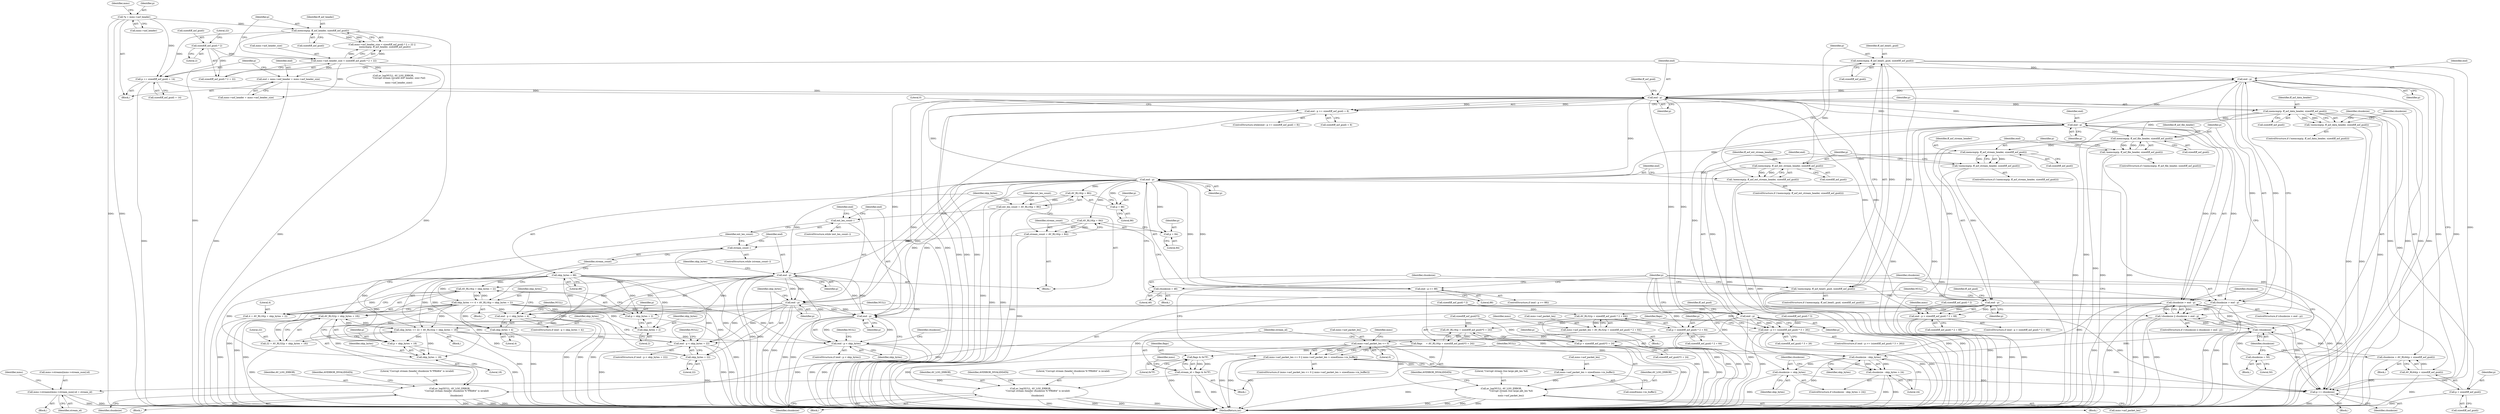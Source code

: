 digraph "0_FFmpeg_cced03dd667a5df6df8fd40d8de0bff477ee02e8@API" {
"1000496" [label="(Call,memcmp(p, ff_asf_head1_guid, sizeof(ff_asf_guid)))"];
"1000382" [label="(Call,memcmp(p, ff_asf_ext_stream_header, sizeof(ff_asf_guid)))"];
"1000274" [label="(Call,memcmp(p, ff_asf_stream_header, sizeof(ff_asf_guid)))"];
"1000215" [label="(Call,memcmp(p, ff_asf_file_header, sizeof(ff_asf_guid)))"];
"1000178" [label="(Call,memcmp(p, ff_asf_data_header, sizeof(ff_asf_guid)))"];
"1000167" [label="(Call,end - p)"];
"1000508" [label="(Call,end - p)"];
"1000202" [label="(Call,end - p)"];
"1000496" [label="(Call,memcmp(p, ff_asf_head1_guid, sizeof(ff_asf_guid)))"];
"1000150" [label="(Call,end = mms->asf_header + mms->asf_header_size)"];
"1000125" [label="(Call,mms->asf_header_size < sizeof(ff_asf_guid) * 2 + 22)"];
"1000130" [label="(Call,sizeof(ff_asf_guid) * 2)"];
"1000473" [label="(Call,end - p)"];
"1000419" [label="(Call,end - p)"];
"1000390" [label="(Call,end - p)"];
"1000448" [label="(Call,end - p)"];
"1000282" [label="(Call,end - p)"];
"1000223" [label="(Call,end - p)"];
"1000519" [label="(Call,p += chunksize)"];
"1000200" [label="(Call,chunksize > end - p)"];
"1000198" [label="(Call,!chunksize)"];
"1000184" [label="(Call,chunksize = 50)"];
"1000189" [label="(Call,chunksize = AV_RL64(p + sizeof(ff_asf_guid)))"];
"1000191" [label="(Call,AV_RL64(p + sizeof(ff_asf_guid)))"];
"1000506" [label="(Call,chunksize > end - p)"];
"1000502" [label="(Call,chunksize = 46)"];
"1000490" [label="(Call,chunksize = skip_bytes)"];
"1000486" [label="(Call,chunksize - skip_bytes)"];
"1000472" [label="(Call,end - p < skip_bytes)"];
"1000410" [label="(Call,skip_bytes = 88)"];
"1000432" [label="(Call,skip_bytes += 4 + AV_RL16(p + skip_bytes + 2))"];
"1000436" [label="(Call,AV_RL16(p + skip_bytes + 2))"];
"1000461" [label="(Call,skip_bytes += 22 + AV_RL32(p + skip_bytes + 18))"];
"1000465" [label="(Call,AV_RL32(p + skip_bytes + 18))"];
"1000159" [label="(Call,p += sizeof(ff_asf_guid) + 14)"];
"1000135" [label="(Call,memcmp(p, ff_asf_header, sizeof(ff_asf_guid)))"];
"1000110" [label="(Call,*p = mms->asf_header)"];
"1000495" [label="(Call,!memcmp(p, ff_asf_head1_guid, sizeof(ff_asf_guid)))"];
"1000166" [label="(Call,end - p >= sizeof(ff_asf_guid) + 8)"];
"1000177" [label="(Call,!memcmp(p, ff_asf_data_header, sizeof(ff_asf_guid)))"];
"1000197" [label="(Call,!chunksize || chunksize > end - p)"];
"1000206" [label="(Call,av_log(NULL, AV_LOG_ERROR,\n                   \"Corrupt stream (header chunksize %\"PRId64\" is invalid)\n\",\n                   chunksize))"];
"1000485" [label="(Call,chunksize - skip_bytes > 24)"];
"1000192" [label="(Call,p + sizeof(ff_asf_guid))"];
"1000214" [label="(Call,!memcmp(p, ff_asf_file_header, sizeof(ff_asf_guid)))"];
"1000222" [label="(Call,end - p > sizeof(ff_asf_guid) * 2 + 68)"];
"1000237" [label="(Call,AV_RL32(p + sizeof(ff_asf_guid) * 2 + 64))"];
"1000233" [label="(Call,mms->asf_packet_len = AV_RL32(p + sizeof(ff_asf_guid) * 2 + 64))"];
"1000248" [label="(Call,mms->asf_packet_len <= 0)"];
"1000247" [label="(Call,mms->asf_packet_len <= 0 || mms->asf_packet_len > sizeof(mms->in_buffer))"];
"1000253" [label="(Call,mms->asf_packet_len > sizeof(mms->in_buffer))"];
"1000262" [label="(Call,av_log(NULL, AV_LOG_ERROR,\n                           \"Corrupt stream (too large pkt_len %d)\n\",\n                           mms->asf_packet_len))"];
"1000238" [label="(Call,p + sizeof(ff_asf_guid) * 2 + 64)"];
"1000273" [label="(Call,!memcmp(p, ff_asf_stream_header, sizeof(ff_asf_guid)))"];
"1000281" [label="(Call,end - p >= (sizeof(ff_asf_guid) * 3 + 26))"];
"1000294" [label="(Call,AV_RL16(p + sizeof(ff_asf_guid)*3 + 24))"];
"1000292" [label="(Call,flags     = AV_RL16(p + sizeof(ff_asf_guid)*3 + 24))"];
"1000305" [label="(Call,flags & 0x7F)"];
"1000303" [label="(Call,stream_id = flags & 0x7F)"];
"1000356" [label="(Call,mms->streams[mms->stream_num].id = stream_id)"];
"1000295" [label="(Call,p + sizeof(ff_asf_guid)*3 + 24)"];
"1000381" [label="(Call,!memcmp(p, ff_asf_ext_stream_header, sizeof(ff_asf_guid)))"];
"1000389" [label="(Call,end - p >= 88)"];
"1000398" [label="(Call,AV_RL16(p + 84))"];
"1000396" [label="(Call,stream_count = AV_RL16(p + 84))"];
"1000414" [label="(Call,stream_count--)"];
"1000399" [label="(Call,p + 84)"];
"1000405" [label="(Call,AV_RL16(p + 86))"];
"1000403" [label="(Call,ext_len_count = AV_RL16(p + 86))"];
"1000443" [label="(Call,ext_len_count--)"];
"1000406" [label="(Call,p + 86)"];
"1000418" [label="(Call,end - p < skip_bytes + 4)"];
"1000422" [label="(Call,skip_bytes + 4)"];
"1000437" [label="(Call,p + skip_bytes + 2)"];
"1000439" [label="(Call,skip_bytes + 2)"];
"1000447" [label="(Call,end - p < skip_bytes + 22)"];
"1000451" [label="(Call,skip_bytes + 22)"];
"1000463" [label="(Call,22 + AV_RL32(p + skip_bytes + 18))"];
"1000466" [label="(Call,p + skip_bytes + 18)"];
"1000468" [label="(Call,skip_bytes + 18)"];
"1000434" [label="(Call,4 + AV_RL16(p + skip_bytes + 2))"];
"1000512" [label="(Call,av_log(NULL, AV_LOG_ERROR,\n                    \"Corrupt stream (header chunksize %\"PRId64\" is invalid)\n\",\n                    chunksize))"];
"1000108" [label="(Block,)"];
"1000249" [label="(Call,mms->asf_packet_len)"];
"1000189" [label="(Call,chunksize = AV_RL64(p + sizeof(ff_asf_guid)))"];
"1000494" [label="(ControlStructure,if (!memcmp(p, ff_asf_head1_guid, sizeof(ff_asf_guid))))"];
"1000519" [label="(Call,p += chunksize)"];
"1000265" [label="(Literal,\"Corrupt stream (too large pkt_len %d)\n\")"];
"1000382" [label="(Call,memcmp(p, ff_asf_ext_stream_header, sizeof(ff_asf_guid)))"];
"1000274" [label="(Call,memcmp(p, ff_asf_stream_header, sizeof(ff_asf_guid)))"];
"1000453" [label="(Literal,22)"];
"1000391" [label="(Identifier,end)"];
"1000401" [label="(Literal,84)"];
"1000515" [label="(Literal,\"Corrupt stream (header chunksize %\"PRId64\" is invalid)\n\")"];
"1000199" [label="(Identifier,chunksize)"];
"1000509" [label="(Identifier,end)"];
"1000235" [label="(Identifier,mms)"];
"1000464" [label="(Literal,22)"];
"1000469" [label="(Identifier,skip_bytes)"];
"1000197" [label="(Call,!chunksize || chunksize > end - p)"];
"1000288" [label="(Identifier,ff_asf_guid)"];
"1000298" [label="(Call,sizeof(ff_asf_guid)*3)"];
"1000120" [label="(Identifier,mms)"];
"1000295" [label="(Call,p + sizeof(ff_asf_guid)*3 + 24)"];
"1000286" [label="(Call,sizeof(ff_asf_guid) * 3)"];
"1000180" [label="(Identifier,ff_asf_data_header)"];
"1000449" [label="(Identifier,end)"];
"1000475" [label="(Identifier,p)"];
"1000451" [label="(Call,skip_bytes + 22)"];
"1000506" [label="(Call,chunksize > end - p)"];
"1000293" [label="(Identifier,flags)"];
"1000207" [label="(Identifier,NULL)"];
"1000514" [label="(Identifier,AV_LOG_ERROR)"];
"1000191" [label="(Call,AV_RL64(p + sizeof(ff_asf_guid)))"];
"1000304" [label="(Identifier,stream_id)"];
"1000487" [label="(Identifier,chunksize)"];
"1000254" [label="(Call,mms->asf_packet_len)"];
"1000495" [label="(Call,!memcmp(p, ff_asf_head1_guid, sizeof(ff_asf_guid)))"];
"1000137" [label="(Identifier,ff_asf_header)"];
"1000176" [label="(ControlStructure,if (!memcmp(p, ff_asf_data_header, sizeof(ff_asf_guid))))"];
"1000131" [label="(Call,sizeof(ff_asf_guid))"];
"1000383" [label="(Identifier,p)"];
"1000485" [label="(Call,chunksize - skip_bytes > 24)"];
"1000492" [label="(Identifier,skip_bytes)"];
"1000505" [label="(ControlStructure,if (chunksize > end - p))"];
"1000470" [label="(Literal,18)"];
"1000161" [label="(Call,sizeof(ff_asf_guid) + 14)"];
"1000415" [label="(Identifier,stream_count)"];
"1000218" [label="(Call,sizeof(ff_asf_guid))"];
"1000403" [label="(Call,ext_len_count = AV_RL16(p + 86))"];
"1000134" [label="(Literal,22)"];
"1000444" [label="(Identifier,ext_len_count)"];
"1000491" [label="(Identifier,chunksize)"];
"1000436" [label="(Call,AV_RL16(p + skip_bytes + 2))"];
"1000188" [label="(Block,)"];
"1000433" [label="(Identifier,skip_bytes)"];
"1000285" [label="(Call,sizeof(ff_asf_guid) * 3 + 26)"];
"1000226" [label="(Call,sizeof(ff_asf_guid) * 2 + 68)"];
"1000307" [label="(Literal,0x7F)"];
"1000206" [label="(Call,av_log(NULL, AV_LOG_ERROR,\n                   \"Corrupt stream (header chunksize %\"PRId64\" is invalid)\n\",\n                   chunksize))"];
"1000418" [label="(Call,end - p < skip_bytes + 4)"];
"1000466" [label="(Call,p + skip_bytes + 18)"];
"1000479" [label="(Identifier,NULL)"];
"1000437" [label="(Call,p + skip_bytes + 2)"];
"1000277" [label="(Call,sizeof(ff_asf_guid))"];
"1000502" [label="(Call,chunksize = 46)"];
"1000504" [label="(Literal,46)"];
"1000125" [label="(Call,mms->asf_header_size < sizeof(ff_asf_guid) * 2 + 22)"];
"1000513" [label="(Identifier,NULL)"];
"1000204" [label="(Identifier,p)"];
"1000405" [label="(Call,AV_RL16(p + 86))"];
"1000179" [label="(Identifier,p)"];
"1000461" [label="(Call,skip_bytes += 22 + AV_RL32(p + skip_bytes + 18))"];
"1000421" [label="(Identifier,p)"];
"1000232" [label="(Block,)"];
"1000435" [label="(Literal,4)"];
"1000136" [label="(Identifier,p)"];
"1000498" [label="(Identifier,ff_asf_head1_guid)"];
"1000356" [label="(Call,mms->streams[mms->stream_num].id = stream_id)"];
"1000297" [label="(Call,sizeof(ff_asf_guid)*3 + 24)"];
"1000266" [label="(Call,mms->asf_packet_len)"];
"1000275" [label="(Identifier,p)"];
"1000212" [label="(Identifier,AVERROR_INVALIDDATA)"];
"1000205" [label="(Block,)"];
"1000174" [label="(Block,)"];
"1000253" [label="(Call,mms->asf_packet_len > sizeof(mms->in_buffer))"];
"1000413" [label="(ControlStructure,while (stream_count--))"];
"1000178" [label="(Call,memcmp(p, ff_asf_data_header, sizeof(ff_asf_guid)))"];
"1000255" [label="(Identifier,mms)"];
"1000422" [label="(Call,skip_bytes + 4)"];
"1000432" [label="(Call,skip_bytes += 4 + AV_RL16(p + skip_bytes + 2))"];
"1000150" [label="(Call,end = mms->asf_header + mms->asf_header_size)"];
"1000434" [label="(Call,4 + AV_RL16(p + skip_bytes + 2))"];
"1000389" [label="(Call,end - p >= 88)"];
"1000112" [label="(Call,mms->asf_header)"];
"1000227" [label="(Call,sizeof(ff_asf_guid) * 2)"];
"1000216" [label="(Identifier,p)"];
"1000159" [label="(Call,p += sizeof(ff_asf_guid) + 14)"];
"1000200" [label="(Call,chunksize > end - p)"];
"1000450" [label="(Identifier,p)"];
"1000366" [label="(Identifier,stream_id)"];
"1000165" [label="(ControlStructure,while(end - p >= sizeof(ff_asf_guid) + 8))"];
"1000246" [label="(ControlStructure,if (mms->asf_packet_len <= 0 || mms->asf_packet_len > sizeof(mms->in_buffer)))"];
"1000238" [label="(Call,p + sizeof(ff_asf_guid) * 2 + 64)"];
"1000224" [label="(Identifier,end)"];
"1000172" [label="(Identifier,ff_asf_guid)"];
"1000222" [label="(Call,end - p > sizeof(ff_asf_guid) * 2 + 68)"];
"1000217" [label="(Identifier,ff_asf_file_header)"];
"1000499" [label="(Call,sizeof(ff_asf_guid))"];
"1000280" [label="(ControlStructure,if (end - p >= (sizeof(ff_asf_guid) * 3 + 26)))"];
"1000201" [label="(Identifier,chunksize)"];
"1000234" [label="(Call,mms->asf_packet_len)"];
"1000209" [label="(Literal,\"Corrupt stream (header chunksize %\"PRId64\" is invalid)\n\")"];
"1000357" [label="(Call,mms->streams[mms->stream_num].id)"];
"1000393" [label="(Literal,88)"];
"1000169" [label="(Identifier,p)"];
"1000160" [label="(Identifier,p)"];
"1000521" [label="(Identifier,chunksize)"];
"1000126" [label="(Call,mms->asf_header_size)"];
"1000474" [label="(Identifier,end)"];
"1000448" [label="(Call,end - p)"];
"1000438" [label="(Identifier,p)"];
"1000446" [label="(ControlStructure,if (end - p < skip_bytes + 22))"];
"1000292" [label="(Call,flags     = AV_RL16(p + sizeof(ff_asf_guid)*3 + 24))"];
"1000488" [label="(Identifier,skip_bytes)"];
"1000417" [label="(ControlStructure,if (end - p < skip_bytes + 4))"];
"1000497" [label="(Identifier,p)"];
"1000130" [label="(Call,sizeof(ff_asf_guid) * 2)"];
"1000385" [label="(Call,sizeof(ff_asf_guid))"];
"1000184" [label="(Call,chunksize = 50)"];
"1000312" [label="(Identifier,mms)"];
"1000463" [label="(Call,22 + AV_RL32(p + skip_bytes + 18))"];
"1000439" [label="(Call,skip_bytes + 2)"];
"1000507" [label="(Identifier,chunksize)"];
"1000443" [label="(Call,ext_len_count--)"];
"1000486" [label="(Call,chunksize - skip_bytes)"];
"1000392" [label="(Identifier,p)"];
"1000151" [label="(Identifier,end)"];
"1000221" [label="(ControlStructure,if (end - p > sizeof(ff_asf_guid) * 2 + 68))"];
"1000237" [label="(Call,AV_RL32(p + sizeof(ff_asf_guid) * 2 + 64))"];
"1000264" [label="(Identifier,AV_LOG_ERROR)"];
"1000110" [label="(Call,*p = mms->asf_header)"];
"1000166" [label="(Call,end - p >= sizeof(ff_asf_guid) + 8)"];
"1000270" [label="(Identifier,AVERROR_INVALIDDATA)"];
"1000380" [label="(ControlStructure,if (!memcmp(p, ff_asf_ext_stream_header, sizeof(ff_asf_guid))))"];
"1000240" [label="(Call,sizeof(ff_asf_guid) * 2 + 64)"];
"1000133" [label="(Literal,2)"];
"1000141" [label="(Call,av_log(NULL, AV_LOG_ERROR,\n               \"Corrupt stream (invalid ASF header, size=%d)\n\",\n               mms->asf_header_size))"];
"1000396" [label="(Call,stream_count = AV_RL16(p + 84))"];
"1000193" [label="(Identifier,p)"];
"1000276" [label="(Identifier,ff_asf_stream_header)"];
"1000520" [label="(Identifier,p)"];
"1000407" [label="(Identifier,p)"];
"1000511" [label="(Block,)"];
"1000129" [label="(Call,sizeof(ff_asf_guid) * 2 + 22)"];
"1000190" [label="(Identifier,chunksize)"];
"1000411" [label="(Identifier,skip_bytes)"];
"1000516" [label="(Identifier,chunksize)"];
"1000186" [label="(Literal,50)"];
"1000208" [label="(Identifier,AV_LOG_ERROR)"];
"1000408" [label="(Literal,86)"];
"1000419" [label="(Call,end - p)"];
"1000257" [label="(Call,sizeof(mms->in_buffer))"];
"1000406" [label="(Call,p + 86)"];
"1000263" [label="(Identifier,NULL)"];
"1000510" [label="(Identifier,p)"];
"1000241" [label="(Call,sizeof(ff_asf_guid) * 2)"];
"1000489" [label="(Literal,24)"];
"1000272" [label="(ControlStructure,if (!memcmp(p, ff_asf_stream_header, sizeof(ff_asf_guid))))"];
"1000294" [label="(Call,AV_RL16(p + sizeof(ff_asf_guid)*3 + 24))"];
"1000400" [label="(Identifier,p)"];
"1000198" [label="(Call,!chunksize)"];
"1000239" [label="(Identifier,p)"];
"1000192" [label="(Call,p + sizeof(ff_asf_guid))"];
"1000183" [label="(Block,)"];
"1000210" [label="(Identifier,chunksize)"];
"1000442" [label="(ControlStructure,while (ext_len_count--))"];
"1000214" [label="(Call,!memcmp(p, ff_asf_file_header, sizeof(ff_asf_guid)))"];
"1000185" [label="(Identifier,chunksize)"];
"1000501" [label="(Block,)"];
"1000203" [label="(Identifier,end)"];
"1000177" [label="(Call,!memcmp(p, ff_asf_data_header, sizeof(ff_asf_guid)))"];
"1000233" [label="(Call,mms->asf_packet_len = AV_RL32(p + sizeof(ff_asf_guid) * 2 + 64))"];
"1000252" [label="(Literal,0)"];
"1000423" [label="(Identifier,skip_bytes)"];
"1000462" [label="(Identifier,skip_bytes)"];
"1000296" [label="(Identifier,p)"];
"1000202" [label="(Call,end - p)"];
"1000397" [label="(Identifier,stream_count)"];
"1000248" [label="(Call,mms->asf_packet_len <= 0)"];
"1000468" [label="(Call,skip_bytes + 18)"];
"1000399" [label="(Call,p + 84)"];
"1000420" [label="(Identifier,end)"];
"1000452" [label="(Identifier,skip_bytes)"];
"1000503" [label="(Identifier,chunksize)"];
"1000305" [label="(Call,flags & 0x7F)"];
"1000327" [label="(Block,)"];
"1000496" [label="(Call,memcmp(p, ff_asf_head1_guid, sizeof(ff_asf_guid)))"];
"1000456" [label="(Identifier,NULL)"];
"1000471" [label="(ControlStructure,if (end - p < skip_bytes))"];
"1000111" [label="(Identifier,p)"];
"1000283" [label="(Identifier,end)"];
"1000247" [label="(Call,mms->asf_packet_len <= 0 || mms->asf_packet_len > sizeof(mms->in_buffer))"];
"1000476" [label="(Identifier,skip_bytes)"];
"1000394" [label="(Block,)"];
"1000138" [label="(Call,sizeof(ff_asf_guid))"];
"1000410" [label="(Call,skip_bytes = 88)"];
"1000170" [label="(Call,sizeof(ff_asf_guid) + 8)"];
"1000291" [label="(Block,)"];
"1000465" [label="(Call,AV_RL32(p + skip_bytes + 18))"];
"1000223" [label="(Call,end - p)"];
"1000303" [label="(Call,stream_id = flags & 0x7F)"];
"1000167" [label="(Call,end - p)"];
"1000447" [label="(Call,end - p < skip_bytes + 22)"];
"1000194" [label="(Call,sizeof(ff_asf_guid))"];
"1000196" [label="(ControlStructure,if (!chunksize || chunksize > end - p))"];
"1000225" [label="(Identifier,p)"];
"1000369" [label="(Identifier,mms)"];
"1000124" [label="(Call,mms->asf_header_size < sizeof(ff_asf_guid) * 2 + 22 ||\n        memcmp(p, ff_asf_header, sizeof(ff_asf_guid)))"];
"1000284" [label="(Identifier,p)"];
"1000512" [label="(Call,av_log(NULL, AV_LOG_ERROR,\n                    \"Corrupt stream (header chunksize %\"PRId64\" is invalid)\n\",\n                    chunksize))"];
"1000213" [label="(ControlStructure,if (!memcmp(p, ff_asf_file_header, sizeof(ff_asf_guid))))"];
"1000440" [label="(Identifier,skip_bytes)"];
"1000135" [label="(Call,memcmp(p, ff_asf_header, sizeof(ff_asf_guid)))"];
"1000424" [label="(Literal,4)"];
"1000427" [label="(Identifier,NULL)"];
"1000168" [label="(Identifier,end)"];
"1000398" [label="(Call,AV_RL16(p + 84))"];
"1000152" [label="(Call,mms->asf_header + mms->asf_header_size)"];
"1000262" [label="(Call,av_log(NULL, AV_LOG_ERROR,\n                           \"Corrupt stream (too large pkt_len %d)\n\",\n                           mms->asf_packet_len))"];
"1000281" [label="(Call,end - p >= (sizeof(ff_asf_guid) * 3 + 26))"];
"1000390" [label="(Call,end - p)"];
"1000388" [label="(ControlStructure,if (end - p >= 88))"];
"1000306" [label="(Identifier,flags)"];
"1000441" [label="(Literal,2)"];
"1000282" [label="(Call,end - p)"];
"1000524" [label="(MethodReturn,int)"];
"1000467" [label="(Identifier,p)"];
"1000273" [label="(Call,!memcmp(p, ff_asf_stream_header, sizeof(ff_asf_guid)))"];
"1000472" [label="(Call,end - p < skip_bytes)"];
"1000445" [label="(Block,)"];
"1000414" [label="(Call,stream_count--)"];
"1000181" [label="(Call,sizeof(ff_asf_guid))"];
"1000381" [label="(Call,!memcmp(p, ff_asf_ext_stream_header, sizeof(ff_asf_guid)))"];
"1000261" [label="(Block,)"];
"1000404" [label="(Identifier,ext_len_count)"];
"1000384" [label="(Identifier,ff_asf_ext_stream_header)"];
"1000518" [label="(Identifier,AVERROR_INVALIDDATA)"];
"1000508" [label="(Call,end - p)"];
"1000523" [label="(Literal,0)"];
"1000250" [label="(Identifier,mms)"];
"1000484" [label="(ControlStructure,if (chunksize - skip_bytes > 24))"];
"1000473" [label="(Call,end - p)"];
"1000412" [label="(Literal,88)"];
"1000416" [label="(Block,)"];
"1000215" [label="(Call,memcmp(p, ff_asf_file_header, sizeof(ff_asf_guid)))"];
"1000229" [label="(Identifier,ff_asf_guid)"];
"1000490" [label="(Call,chunksize = skip_bytes)"];
"1000496" -> "1000495"  [label="AST: "];
"1000496" -> "1000499"  [label="CFG: "];
"1000497" -> "1000496"  [label="AST: "];
"1000498" -> "1000496"  [label="AST: "];
"1000499" -> "1000496"  [label="AST: "];
"1000495" -> "1000496"  [label="CFG: "];
"1000496" -> "1000524"  [label="DDG: "];
"1000496" -> "1000495"  [label="DDG: "];
"1000496" -> "1000495"  [label="DDG: "];
"1000382" -> "1000496"  [label="DDG: "];
"1000496" -> "1000508"  [label="DDG: "];
"1000496" -> "1000519"  [label="DDG: "];
"1000382" -> "1000381"  [label="AST: "];
"1000382" -> "1000385"  [label="CFG: "];
"1000383" -> "1000382"  [label="AST: "];
"1000384" -> "1000382"  [label="AST: "];
"1000385" -> "1000382"  [label="AST: "];
"1000381" -> "1000382"  [label="CFG: "];
"1000382" -> "1000524"  [label="DDG: "];
"1000382" -> "1000381"  [label="DDG: "];
"1000382" -> "1000381"  [label="DDG: "];
"1000274" -> "1000382"  [label="DDG: "];
"1000382" -> "1000390"  [label="DDG: "];
"1000274" -> "1000273"  [label="AST: "];
"1000274" -> "1000277"  [label="CFG: "];
"1000275" -> "1000274"  [label="AST: "];
"1000276" -> "1000274"  [label="AST: "];
"1000277" -> "1000274"  [label="AST: "];
"1000273" -> "1000274"  [label="CFG: "];
"1000274" -> "1000524"  [label="DDG: "];
"1000274" -> "1000273"  [label="DDG: "];
"1000274" -> "1000273"  [label="DDG: "];
"1000215" -> "1000274"  [label="DDG: "];
"1000274" -> "1000282"  [label="DDG: "];
"1000215" -> "1000214"  [label="AST: "];
"1000215" -> "1000218"  [label="CFG: "];
"1000216" -> "1000215"  [label="AST: "];
"1000217" -> "1000215"  [label="AST: "];
"1000218" -> "1000215"  [label="AST: "];
"1000214" -> "1000215"  [label="CFG: "];
"1000215" -> "1000524"  [label="DDG: "];
"1000215" -> "1000214"  [label="DDG: "];
"1000215" -> "1000214"  [label="DDG: "];
"1000178" -> "1000215"  [label="DDG: "];
"1000202" -> "1000215"  [label="DDG: "];
"1000215" -> "1000223"  [label="DDG: "];
"1000178" -> "1000177"  [label="AST: "];
"1000178" -> "1000181"  [label="CFG: "];
"1000179" -> "1000178"  [label="AST: "];
"1000180" -> "1000178"  [label="AST: "];
"1000181" -> "1000178"  [label="AST: "];
"1000177" -> "1000178"  [label="CFG: "];
"1000178" -> "1000524"  [label="DDG: "];
"1000178" -> "1000524"  [label="DDG: "];
"1000178" -> "1000177"  [label="DDG: "];
"1000178" -> "1000177"  [label="DDG: "];
"1000167" -> "1000178"  [label="DDG: "];
"1000178" -> "1000191"  [label="DDG: "];
"1000178" -> "1000192"  [label="DDG: "];
"1000178" -> "1000202"  [label="DDG: "];
"1000167" -> "1000166"  [label="AST: "];
"1000167" -> "1000169"  [label="CFG: "];
"1000168" -> "1000167"  [label="AST: "];
"1000169" -> "1000167"  [label="AST: "];
"1000172" -> "1000167"  [label="CFG: "];
"1000167" -> "1000524"  [label="DDG: "];
"1000167" -> "1000524"  [label="DDG: "];
"1000167" -> "1000166"  [label="DDG: "];
"1000167" -> "1000166"  [label="DDG: "];
"1000508" -> "1000167"  [label="DDG: "];
"1000150" -> "1000167"  [label="DDG: "];
"1000473" -> "1000167"  [label="DDG: "];
"1000202" -> "1000167"  [label="DDG: "];
"1000390" -> "1000167"  [label="DDG: "];
"1000282" -> "1000167"  [label="DDG: "];
"1000223" -> "1000167"  [label="DDG: "];
"1000519" -> "1000167"  [label="DDG: "];
"1000159" -> "1000167"  [label="DDG: "];
"1000167" -> "1000202"  [label="DDG: "];
"1000167" -> "1000223"  [label="DDG: "];
"1000167" -> "1000282"  [label="DDG: "];
"1000167" -> "1000390"  [label="DDG: "];
"1000167" -> "1000508"  [label="DDG: "];
"1000508" -> "1000506"  [label="AST: "];
"1000508" -> "1000510"  [label="CFG: "];
"1000509" -> "1000508"  [label="AST: "];
"1000510" -> "1000508"  [label="AST: "];
"1000506" -> "1000508"  [label="CFG: "];
"1000508" -> "1000524"  [label="DDG: "];
"1000508" -> "1000524"  [label="DDG: "];
"1000508" -> "1000506"  [label="DDG: "];
"1000508" -> "1000506"  [label="DDG: "];
"1000202" -> "1000508"  [label="DDG: "];
"1000508" -> "1000519"  [label="DDG: "];
"1000202" -> "1000200"  [label="AST: "];
"1000202" -> "1000204"  [label="CFG: "];
"1000203" -> "1000202"  [label="AST: "];
"1000204" -> "1000202"  [label="AST: "];
"1000200" -> "1000202"  [label="CFG: "];
"1000202" -> "1000524"  [label="DDG: "];
"1000202" -> "1000524"  [label="DDG: "];
"1000202" -> "1000200"  [label="DDG: "];
"1000202" -> "1000200"  [label="DDG: "];
"1000202" -> "1000223"  [label="DDG: "];
"1000202" -> "1000282"  [label="DDG: "];
"1000202" -> "1000390"  [label="DDG: "];
"1000150" -> "1000108"  [label="AST: "];
"1000150" -> "1000152"  [label="CFG: "];
"1000151" -> "1000150"  [label="AST: "];
"1000152" -> "1000150"  [label="AST: "];
"1000160" -> "1000150"  [label="CFG: "];
"1000150" -> "1000524"  [label="DDG: "];
"1000125" -> "1000150"  [label="DDG: "];
"1000125" -> "1000124"  [label="AST: "];
"1000125" -> "1000129"  [label="CFG: "];
"1000126" -> "1000125"  [label="AST: "];
"1000129" -> "1000125"  [label="AST: "];
"1000136" -> "1000125"  [label="CFG: "];
"1000124" -> "1000125"  [label="CFG: "];
"1000125" -> "1000524"  [label="DDG: "];
"1000125" -> "1000124"  [label="DDG: "];
"1000125" -> "1000124"  [label="DDG: "];
"1000130" -> "1000125"  [label="DDG: "];
"1000125" -> "1000141"  [label="DDG: "];
"1000125" -> "1000152"  [label="DDG: "];
"1000130" -> "1000129"  [label="AST: "];
"1000130" -> "1000133"  [label="CFG: "];
"1000131" -> "1000130"  [label="AST: "];
"1000133" -> "1000130"  [label="AST: "];
"1000134" -> "1000130"  [label="CFG: "];
"1000130" -> "1000129"  [label="DDG: "];
"1000473" -> "1000472"  [label="AST: "];
"1000473" -> "1000475"  [label="CFG: "];
"1000474" -> "1000473"  [label="AST: "];
"1000475" -> "1000473"  [label="AST: "];
"1000476" -> "1000473"  [label="CFG: "];
"1000473" -> "1000524"  [label="DDG: "];
"1000473" -> "1000524"  [label="DDG: "];
"1000473" -> "1000472"  [label="DDG: "];
"1000473" -> "1000472"  [label="DDG: "];
"1000419" -> "1000473"  [label="DDG: "];
"1000419" -> "1000473"  [label="DDG: "];
"1000448" -> "1000473"  [label="DDG: "];
"1000448" -> "1000473"  [label="DDG: "];
"1000390" -> "1000473"  [label="DDG: "];
"1000390" -> "1000473"  [label="DDG: "];
"1000473" -> "1000519"  [label="DDG: "];
"1000419" -> "1000418"  [label="AST: "];
"1000419" -> "1000421"  [label="CFG: "];
"1000420" -> "1000419"  [label="AST: "];
"1000421" -> "1000419"  [label="AST: "];
"1000423" -> "1000419"  [label="CFG: "];
"1000419" -> "1000524"  [label="DDG: "];
"1000419" -> "1000524"  [label="DDG: "];
"1000419" -> "1000418"  [label="DDG: "];
"1000419" -> "1000418"  [label="DDG: "];
"1000390" -> "1000419"  [label="DDG: "];
"1000390" -> "1000419"  [label="DDG: "];
"1000419" -> "1000436"  [label="DDG: "];
"1000419" -> "1000437"  [label="DDG: "];
"1000419" -> "1000448"  [label="DDG: "];
"1000419" -> "1000448"  [label="DDG: "];
"1000390" -> "1000389"  [label="AST: "];
"1000390" -> "1000392"  [label="CFG: "];
"1000391" -> "1000390"  [label="AST: "];
"1000392" -> "1000390"  [label="AST: "];
"1000393" -> "1000390"  [label="CFG: "];
"1000390" -> "1000389"  [label="DDG: "];
"1000390" -> "1000389"  [label="DDG: "];
"1000390" -> "1000398"  [label="DDG: "];
"1000390" -> "1000399"  [label="DDG: "];
"1000390" -> "1000405"  [label="DDG: "];
"1000390" -> "1000406"  [label="DDG: "];
"1000390" -> "1000448"  [label="DDG: "];
"1000390" -> "1000448"  [label="DDG: "];
"1000390" -> "1000519"  [label="DDG: "];
"1000448" -> "1000447"  [label="AST: "];
"1000448" -> "1000450"  [label="CFG: "];
"1000449" -> "1000448"  [label="AST: "];
"1000450" -> "1000448"  [label="AST: "];
"1000452" -> "1000448"  [label="CFG: "];
"1000448" -> "1000524"  [label="DDG: "];
"1000448" -> "1000524"  [label="DDG: "];
"1000448" -> "1000447"  [label="DDG: "];
"1000448" -> "1000447"  [label="DDG: "];
"1000448" -> "1000465"  [label="DDG: "];
"1000448" -> "1000466"  [label="DDG: "];
"1000282" -> "1000281"  [label="AST: "];
"1000282" -> "1000284"  [label="CFG: "];
"1000283" -> "1000282"  [label="AST: "];
"1000284" -> "1000282"  [label="AST: "];
"1000288" -> "1000282"  [label="CFG: "];
"1000282" -> "1000524"  [label="DDG: "];
"1000282" -> "1000281"  [label="DDG: "];
"1000282" -> "1000281"  [label="DDG: "];
"1000282" -> "1000294"  [label="DDG: "];
"1000282" -> "1000295"  [label="DDG: "];
"1000282" -> "1000519"  [label="DDG: "];
"1000223" -> "1000222"  [label="AST: "];
"1000223" -> "1000225"  [label="CFG: "];
"1000224" -> "1000223"  [label="AST: "];
"1000225" -> "1000223"  [label="AST: "];
"1000229" -> "1000223"  [label="CFG: "];
"1000223" -> "1000524"  [label="DDG: "];
"1000223" -> "1000222"  [label="DDG: "];
"1000223" -> "1000222"  [label="DDG: "];
"1000223" -> "1000237"  [label="DDG: "];
"1000223" -> "1000238"  [label="DDG: "];
"1000223" -> "1000519"  [label="DDG: "];
"1000519" -> "1000174"  [label="AST: "];
"1000519" -> "1000521"  [label="CFG: "];
"1000520" -> "1000519"  [label="AST: "];
"1000521" -> "1000519"  [label="AST: "];
"1000168" -> "1000519"  [label="CFG: "];
"1000519" -> "1000524"  [label="DDG: "];
"1000200" -> "1000519"  [label="DDG: "];
"1000506" -> "1000519"  [label="DDG: "];
"1000490" -> "1000519"  [label="DDG: "];
"1000198" -> "1000519"  [label="DDG: "];
"1000486" -> "1000519"  [label="DDG: "];
"1000200" -> "1000197"  [label="AST: "];
"1000201" -> "1000200"  [label="AST: "];
"1000197" -> "1000200"  [label="CFG: "];
"1000200" -> "1000524"  [label="DDG: "];
"1000200" -> "1000524"  [label="DDG: "];
"1000200" -> "1000197"  [label="DDG: "];
"1000200" -> "1000197"  [label="DDG: "];
"1000198" -> "1000200"  [label="DDG: "];
"1000200" -> "1000206"  [label="DDG: "];
"1000200" -> "1000486"  [label="DDG: "];
"1000198" -> "1000197"  [label="AST: "];
"1000198" -> "1000199"  [label="CFG: "];
"1000199" -> "1000198"  [label="AST: "];
"1000201" -> "1000198"  [label="CFG: "];
"1000197" -> "1000198"  [label="CFG: "];
"1000198" -> "1000524"  [label="DDG: "];
"1000198" -> "1000197"  [label="DDG: "];
"1000184" -> "1000198"  [label="DDG: "];
"1000189" -> "1000198"  [label="DDG: "];
"1000198" -> "1000206"  [label="DDG: "];
"1000198" -> "1000486"  [label="DDG: "];
"1000184" -> "1000183"  [label="AST: "];
"1000184" -> "1000186"  [label="CFG: "];
"1000185" -> "1000184"  [label="AST: "];
"1000186" -> "1000184"  [label="AST: "];
"1000199" -> "1000184"  [label="CFG: "];
"1000189" -> "1000188"  [label="AST: "];
"1000189" -> "1000191"  [label="CFG: "];
"1000190" -> "1000189"  [label="AST: "];
"1000191" -> "1000189"  [label="AST: "];
"1000199" -> "1000189"  [label="CFG: "];
"1000189" -> "1000524"  [label="DDG: "];
"1000191" -> "1000189"  [label="DDG: "];
"1000191" -> "1000192"  [label="CFG: "];
"1000192" -> "1000191"  [label="AST: "];
"1000191" -> "1000524"  [label="DDG: "];
"1000506" -> "1000505"  [label="AST: "];
"1000507" -> "1000506"  [label="AST: "];
"1000513" -> "1000506"  [label="CFG: "];
"1000520" -> "1000506"  [label="CFG: "];
"1000506" -> "1000524"  [label="DDG: "];
"1000506" -> "1000524"  [label="DDG: "];
"1000506" -> "1000197"  [label="DDG: "];
"1000502" -> "1000506"  [label="DDG: "];
"1000506" -> "1000512"  [label="DDG: "];
"1000502" -> "1000501"  [label="AST: "];
"1000502" -> "1000504"  [label="CFG: "];
"1000503" -> "1000502"  [label="AST: "];
"1000504" -> "1000502"  [label="AST: "];
"1000507" -> "1000502"  [label="CFG: "];
"1000490" -> "1000484"  [label="AST: "];
"1000490" -> "1000492"  [label="CFG: "];
"1000491" -> "1000490"  [label="AST: "];
"1000492" -> "1000490"  [label="AST: "];
"1000520" -> "1000490"  [label="CFG: "];
"1000490" -> "1000524"  [label="DDG: "];
"1000486" -> "1000490"  [label="DDG: "];
"1000486" -> "1000485"  [label="AST: "];
"1000486" -> "1000488"  [label="CFG: "];
"1000487" -> "1000486"  [label="AST: "];
"1000488" -> "1000486"  [label="AST: "];
"1000489" -> "1000486"  [label="CFG: "];
"1000486" -> "1000524"  [label="DDG: "];
"1000486" -> "1000485"  [label="DDG: "];
"1000486" -> "1000485"  [label="DDG: "];
"1000472" -> "1000486"  [label="DDG: "];
"1000472" -> "1000471"  [label="AST: "];
"1000472" -> "1000476"  [label="CFG: "];
"1000476" -> "1000472"  [label="AST: "];
"1000479" -> "1000472"  [label="CFG: "];
"1000487" -> "1000472"  [label="CFG: "];
"1000472" -> "1000524"  [label="DDG: "];
"1000472" -> "1000524"  [label="DDG: "];
"1000472" -> "1000524"  [label="DDG: "];
"1000410" -> "1000472"  [label="DDG: "];
"1000432" -> "1000472"  [label="DDG: "];
"1000461" -> "1000472"  [label="DDG: "];
"1000410" -> "1000394"  [label="AST: "];
"1000410" -> "1000412"  [label="CFG: "];
"1000411" -> "1000410"  [label="AST: "];
"1000412" -> "1000410"  [label="AST: "];
"1000415" -> "1000410"  [label="CFG: "];
"1000410" -> "1000418"  [label="DDG: "];
"1000410" -> "1000422"  [label="DDG: "];
"1000410" -> "1000432"  [label="DDG: "];
"1000410" -> "1000436"  [label="DDG: "];
"1000410" -> "1000437"  [label="DDG: "];
"1000410" -> "1000439"  [label="DDG: "];
"1000410" -> "1000447"  [label="DDG: "];
"1000410" -> "1000451"  [label="DDG: "];
"1000410" -> "1000461"  [label="DDG: "];
"1000410" -> "1000465"  [label="DDG: "];
"1000410" -> "1000466"  [label="DDG: "];
"1000410" -> "1000468"  [label="DDG: "];
"1000432" -> "1000416"  [label="AST: "];
"1000432" -> "1000434"  [label="CFG: "];
"1000433" -> "1000432"  [label="AST: "];
"1000434" -> "1000432"  [label="AST: "];
"1000415" -> "1000432"  [label="CFG: "];
"1000432" -> "1000524"  [label="DDG: "];
"1000432" -> "1000418"  [label="DDG: "];
"1000432" -> "1000422"  [label="DDG: "];
"1000436" -> "1000432"  [label="DDG: "];
"1000432" -> "1000436"  [label="DDG: "];
"1000432" -> "1000437"  [label="DDG: "];
"1000432" -> "1000439"  [label="DDG: "];
"1000432" -> "1000447"  [label="DDG: "];
"1000432" -> "1000451"  [label="DDG: "];
"1000432" -> "1000461"  [label="DDG: "];
"1000432" -> "1000465"  [label="DDG: "];
"1000432" -> "1000466"  [label="DDG: "];
"1000432" -> "1000468"  [label="DDG: "];
"1000436" -> "1000434"  [label="AST: "];
"1000436" -> "1000437"  [label="CFG: "];
"1000437" -> "1000436"  [label="AST: "];
"1000434" -> "1000436"  [label="CFG: "];
"1000436" -> "1000524"  [label="DDG: "];
"1000436" -> "1000434"  [label="DDG: "];
"1000461" -> "1000445"  [label="AST: "];
"1000461" -> "1000463"  [label="CFG: "];
"1000462" -> "1000461"  [label="AST: "];
"1000463" -> "1000461"  [label="AST: "];
"1000444" -> "1000461"  [label="CFG: "];
"1000461" -> "1000524"  [label="DDG: "];
"1000461" -> "1000447"  [label="DDG: "];
"1000461" -> "1000451"  [label="DDG: "];
"1000465" -> "1000461"  [label="DDG: "];
"1000461" -> "1000465"  [label="DDG: "];
"1000461" -> "1000466"  [label="DDG: "];
"1000461" -> "1000468"  [label="DDG: "];
"1000465" -> "1000463"  [label="AST: "];
"1000465" -> "1000466"  [label="CFG: "];
"1000466" -> "1000465"  [label="AST: "];
"1000463" -> "1000465"  [label="CFG: "];
"1000465" -> "1000524"  [label="DDG: "];
"1000465" -> "1000463"  [label="DDG: "];
"1000159" -> "1000108"  [label="AST: "];
"1000159" -> "1000161"  [label="CFG: "];
"1000160" -> "1000159"  [label="AST: "];
"1000161" -> "1000159"  [label="AST: "];
"1000168" -> "1000159"  [label="CFG: "];
"1000159" -> "1000524"  [label="DDG: "];
"1000135" -> "1000159"  [label="DDG: "];
"1000110" -> "1000159"  [label="DDG: "];
"1000135" -> "1000124"  [label="AST: "];
"1000135" -> "1000138"  [label="CFG: "];
"1000136" -> "1000135"  [label="AST: "];
"1000137" -> "1000135"  [label="AST: "];
"1000138" -> "1000135"  [label="AST: "];
"1000124" -> "1000135"  [label="CFG: "];
"1000135" -> "1000524"  [label="DDG: "];
"1000135" -> "1000524"  [label="DDG: "];
"1000135" -> "1000124"  [label="DDG: "];
"1000135" -> "1000124"  [label="DDG: "];
"1000110" -> "1000135"  [label="DDG: "];
"1000110" -> "1000108"  [label="AST: "];
"1000110" -> "1000112"  [label="CFG: "];
"1000111" -> "1000110"  [label="AST: "];
"1000112" -> "1000110"  [label="AST: "];
"1000120" -> "1000110"  [label="CFG: "];
"1000110" -> "1000524"  [label="DDG: "];
"1000110" -> "1000524"  [label="DDG: "];
"1000495" -> "1000494"  [label="AST: "];
"1000503" -> "1000495"  [label="CFG: "];
"1000520" -> "1000495"  [label="CFG: "];
"1000495" -> "1000524"  [label="DDG: "];
"1000495" -> "1000524"  [label="DDG: "];
"1000166" -> "1000165"  [label="AST: "];
"1000166" -> "1000170"  [label="CFG: "];
"1000170" -> "1000166"  [label="AST: "];
"1000179" -> "1000166"  [label="CFG: "];
"1000523" -> "1000166"  [label="CFG: "];
"1000166" -> "1000524"  [label="DDG: "];
"1000166" -> "1000524"  [label="DDG: "];
"1000166" -> "1000524"  [label="DDG: "];
"1000177" -> "1000176"  [label="AST: "];
"1000185" -> "1000177"  [label="CFG: "];
"1000190" -> "1000177"  [label="CFG: "];
"1000177" -> "1000524"  [label="DDG: "];
"1000177" -> "1000524"  [label="DDG: "];
"1000197" -> "1000196"  [label="AST: "];
"1000207" -> "1000197"  [label="CFG: "];
"1000216" -> "1000197"  [label="CFG: "];
"1000197" -> "1000524"  [label="DDG: "];
"1000197" -> "1000524"  [label="DDG: "];
"1000197" -> "1000524"  [label="DDG: "];
"1000206" -> "1000205"  [label="AST: "];
"1000206" -> "1000210"  [label="CFG: "];
"1000207" -> "1000206"  [label="AST: "];
"1000208" -> "1000206"  [label="AST: "];
"1000209" -> "1000206"  [label="AST: "];
"1000210" -> "1000206"  [label="AST: "];
"1000212" -> "1000206"  [label="CFG: "];
"1000206" -> "1000524"  [label="DDG: "];
"1000206" -> "1000524"  [label="DDG: "];
"1000206" -> "1000524"  [label="DDG: "];
"1000206" -> "1000524"  [label="DDG: "];
"1000485" -> "1000484"  [label="AST: "];
"1000485" -> "1000489"  [label="CFG: "];
"1000489" -> "1000485"  [label="AST: "];
"1000491" -> "1000485"  [label="CFG: "];
"1000520" -> "1000485"  [label="CFG: "];
"1000485" -> "1000524"  [label="DDG: "];
"1000485" -> "1000524"  [label="DDG: "];
"1000192" -> "1000194"  [label="CFG: "];
"1000193" -> "1000192"  [label="AST: "];
"1000194" -> "1000192"  [label="AST: "];
"1000192" -> "1000524"  [label="DDG: "];
"1000214" -> "1000213"  [label="AST: "];
"1000224" -> "1000214"  [label="CFG: "];
"1000275" -> "1000214"  [label="CFG: "];
"1000214" -> "1000524"  [label="DDG: "];
"1000214" -> "1000524"  [label="DDG: "];
"1000222" -> "1000221"  [label="AST: "];
"1000222" -> "1000226"  [label="CFG: "];
"1000226" -> "1000222"  [label="AST: "];
"1000235" -> "1000222"  [label="CFG: "];
"1000520" -> "1000222"  [label="CFG: "];
"1000222" -> "1000524"  [label="DDG: "];
"1000222" -> "1000524"  [label="DDG: "];
"1000222" -> "1000524"  [label="DDG: "];
"1000227" -> "1000222"  [label="DDG: "];
"1000237" -> "1000233"  [label="AST: "];
"1000237" -> "1000238"  [label="CFG: "];
"1000238" -> "1000237"  [label="AST: "];
"1000233" -> "1000237"  [label="CFG: "];
"1000237" -> "1000524"  [label="DDG: "];
"1000237" -> "1000233"  [label="DDG: "];
"1000241" -> "1000237"  [label="DDG: "];
"1000233" -> "1000232"  [label="AST: "];
"1000234" -> "1000233"  [label="AST: "];
"1000250" -> "1000233"  [label="CFG: "];
"1000233" -> "1000524"  [label="DDG: "];
"1000233" -> "1000248"  [label="DDG: "];
"1000248" -> "1000247"  [label="AST: "];
"1000248" -> "1000252"  [label="CFG: "];
"1000249" -> "1000248"  [label="AST: "];
"1000252" -> "1000248"  [label="AST: "];
"1000255" -> "1000248"  [label="CFG: "];
"1000247" -> "1000248"  [label="CFG: "];
"1000248" -> "1000524"  [label="DDG: "];
"1000248" -> "1000247"  [label="DDG: "];
"1000248" -> "1000247"  [label="DDG: "];
"1000248" -> "1000253"  [label="DDG: "];
"1000248" -> "1000262"  [label="DDG: "];
"1000247" -> "1000246"  [label="AST: "];
"1000247" -> "1000253"  [label="CFG: "];
"1000253" -> "1000247"  [label="AST: "];
"1000263" -> "1000247"  [label="CFG: "];
"1000520" -> "1000247"  [label="CFG: "];
"1000247" -> "1000524"  [label="DDG: "];
"1000247" -> "1000524"  [label="DDG: "];
"1000247" -> "1000524"  [label="DDG: "];
"1000253" -> "1000247"  [label="DDG: "];
"1000253" -> "1000257"  [label="CFG: "];
"1000254" -> "1000253"  [label="AST: "];
"1000257" -> "1000253"  [label="AST: "];
"1000253" -> "1000524"  [label="DDG: "];
"1000253" -> "1000262"  [label="DDG: "];
"1000262" -> "1000261"  [label="AST: "];
"1000262" -> "1000266"  [label="CFG: "];
"1000263" -> "1000262"  [label="AST: "];
"1000264" -> "1000262"  [label="AST: "];
"1000265" -> "1000262"  [label="AST: "];
"1000266" -> "1000262"  [label="AST: "];
"1000270" -> "1000262"  [label="CFG: "];
"1000262" -> "1000524"  [label="DDG: "];
"1000262" -> "1000524"  [label="DDG: "];
"1000262" -> "1000524"  [label="DDG: "];
"1000262" -> "1000524"  [label="DDG: "];
"1000238" -> "1000240"  [label="CFG: "];
"1000239" -> "1000238"  [label="AST: "];
"1000240" -> "1000238"  [label="AST: "];
"1000238" -> "1000524"  [label="DDG: "];
"1000238" -> "1000524"  [label="DDG: "];
"1000241" -> "1000238"  [label="DDG: "];
"1000273" -> "1000272"  [label="AST: "];
"1000283" -> "1000273"  [label="CFG: "];
"1000383" -> "1000273"  [label="CFG: "];
"1000273" -> "1000524"  [label="DDG: "];
"1000273" -> "1000524"  [label="DDG: "];
"1000281" -> "1000280"  [label="AST: "];
"1000281" -> "1000285"  [label="CFG: "];
"1000285" -> "1000281"  [label="AST: "];
"1000293" -> "1000281"  [label="CFG: "];
"1000520" -> "1000281"  [label="CFG: "];
"1000281" -> "1000524"  [label="DDG: "];
"1000281" -> "1000524"  [label="DDG: "];
"1000281" -> "1000524"  [label="DDG: "];
"1000286" -> "1000281"  [label="DDG: "];
"1000294" -> "1000292"  [label="AST: "];
"1000294" -> "1000295"  [label="CFG: "];
"1000295" -> "1000294"  [label="AST: "];
"1000292" -> "1000294"  [label="CFG: "];
"1000294" -> "1000524"  [label="DDG: "];
"1000294" -> "1000292"  [label="DDG: "];
"1000298" -> "1000294"  [label="DDG: "];
"1000292" -> "1000291"  [label="AST: "];
"1000293" -> "1000292"  [label="AST: "];
"1000304" -> "1000292"  [label="CFG: "];
"1000292" -> "1000524"  [label="DDG: "];
"1000292" -> "1000305"  [label="DDG: "];
"1000305" -> "1000303"  [label="AST: "];
"1000305" -> "1000307"  [label="CFG: "];
"1000306" -> "1000305"  [label="AST: "];
"1000307" -> "1000305"  [label="AST: "];
"1000303" -> "1000305"  [label="CFG: "];
"1000305" -> "1000524"  [label="DDG: "];
"1000305" -> "1000303"  [label="DDG: "];
"1000305" -> "1000303"  [label="DDG: "];
"1000303" -> "1000291"  [label="AST: "];
"1000304" -> "1000303"  [label="AST: "];
"1000312" -> "1000303"  [label="CFG: "];
"1000303" -> "1000524"  [label="DDG: "];
"1000303" -> "1000524"  [label="DDG: "];
"1000303" -> "1000356"  [label="DDG: "];
"1000356" -> "1000327"  [label="AST: "];
"1000356" -> "1000366"  [label="CFG: "];
"1000357" -> "1000356"  [label="AST: "];
"1000366" -> "1000356"  [label="AST: "];
"1000369" -> "1000356"  [label="CFG: "];
"1000356" -> "1000524"  [label="DDG: "];
"1000356" -> "1000524"  [label="DDG: "];
"1000295" -> "1000297"  [label="CFG: "];
"1000296" -> "1000295"  [label="AST: "];
"1000297" -> "1000295"  [label="AST: "];
"1000295" -> "1000524"  [label="DDG: "];
"1000295" -> "1000524"  [label="DDG: "];
"1000298" -> "1000295"  [label="DDG: "];
"1000381" -> "1000380"  [label="AST: "];
"1000391" -> "1000381"  [label="CFG: "];
"1000497" -> "1000381"  [label="CFG: "];
"1000381" -> "1000524"  [label="DDG: "];
"1000381" -> "1000524"  [label="DDG: "];
"1000389" -> "1000388"  [label="AST: "];
"1000389" -> "1000393"  [label="CFG: "];
"1000393" -> "1000389"  [label="AST: "];
"1000397" -> "1000389"  [label="CFG: "];
"1000520" -> "1000389"  [label="CFG: "];
"1000389" -> "1000524"  [label="DDG: "];
"1000398" -> "1000396"  [label="AST: "];
"1000398" -> "1000399"  [label="CFG: "];
"1000399" -> "1000398"  [label="AST: "];
"1000396" -> "1000398"  [label="CFG: "];
"1000398" -> "1000524"  [label="DDG: "];
"1000398" -> "1000396"  [label="DDG: "];
"1000396" -> "1000394"  [label="AST: "];
"1000397" -> "1000396"  [label="AST: "];
"1000404" -> "1000396"  [label="CFG: "];
"1000396" -> "1000524"  [label="DDG: "];
"1000396" -> "1000414"  [label="DDG: "];
"1000414" -> "1000413"  [label="AST: "];
"1000414" -> "1000415"  [label="CFG: "];
"1000415" -> "1000414"  [label="AST: "];
"1000420" -> "1000414"  [label="CFG: "];
"1000444" -> "1000414"  [label="CFG: "];
"1000414" -> "1000524"  [label="DDG: "];
"1000399" -> "1000401"  [label="CFG: "];
"1000400" -> "1000399"  [label="AST: "];
"1000401" -> "1000399"  [label="AST: "];
"1000405" -> "1000403"  [label="AST: "];
"1000405" -> "1000406"  [label="CFG: "];
"1000406" -> "1000405"  [label="AST: "];
"1000403" -> "1000405"  [label="CFG: "];
"1000405" -> "1000524"  [label="DDG: "];
"1000405" -> "1000403"  [label="DDG: "];
"1000403" -> "1000394"  [label="AST: "];
"1000404" -> "1000403"  [label="AST: "];
"1000411" -> "1000403"  [label="CFG: "];
"1000403" -> "1000524"  [label="DDG: "];
"1000403" -> "1000524"  [label="DDG: "];
"1000403" -> "1000443"  [label="DDG: "];
"1000443" -> "1000442"  [label="AST: "];
"1000443" -> "1000444"  [label="CFG: "];
"1000444" -> "1000443"  [label="AST: "];
"1000449" -> "1000443"  [label="CFG: "];
"1000474" -> "1000443"  [label="CFG: "];
"1000443" -> "1000524"  [label="DDG: "];
"1000406" -> "1000408"  [label="CFG: "];
"1000407" -> "1000406"  [label="AST: "];
"1000408" -> "1000406"  [label="AST: "];
"1000418" -> "1000417"  [label="AST: "];
"1000418" -> "1000422"  [label="CFG: "];
"1000422" -> "1000418"  [label="AST: "];
"1000427" -> "1000418"  [label="CFG: "];
"1000433" -> "1000418"  [label="CFG: "];
"1000418" -> "1000524"  [label="DDG: "];
"1000418" -> "1000524"  [label="DDG: "];
"1000418" -> "1000524"  [label="DDG: "];
"1000422" -> "1000424"  [label="CFG: "];
"1000423" -> "1000422"  [label="AST: "];
"1000424" -> "1000422"  [label="AST: "];
"1000422" -> "1000524"  [label="DDG: "];
"1000437" -> "1000439"  [label="CFG: "];
"1000438" -> "1000437"  [label="AST: "];
"1000439" -> "1000437"  [label="AST: "];
"1000437" -> "1000524"  [label="DDG: "];
"1000439" -> "1000441"  [label="CFG: "];
"1000440" -> "1000439"  [label="AST: "];
"1000441" -> "1000439"  [label="AST: "];
"1000447" -> "1000446"  [label="AST: "];
"1000447" -> "1000451"  [label="CFG: "];
"1000451" -> "1000447"  [label="AST: "];
"1000456" -> "1000447"  [label="CFG: "];
"1000462" -> "1000447"  [label="CFG: "];
"1000447" -> "1000524"  [label="DDG: "];
"1000447" -> "1000524"  [label="DDG: "];
"1000447" -> "1000524"  [label="DDG: "];
"1000451" -> "1000453"  [label="CFG: "];
"1000452" -> "1000451"  [label="AST: "];
"1000453" -> "1000451"  [label="AST: "];
"1000451" -> "1000524"  [label="DDG: "];
"1000464" -> "1000463"  [label="AST: "];
"1000463" -> "1000524"  [label="DDG: "];
"1000466" -> "1000468"  [label="CFG: "];
"1000467" -> "1000466"  [label="AST: "];
"1000468" -> "1000466"  [label="AST: "];
"1000466" -> "1000524"  [label="DDG: "];
"1000468" -> "1000470"  [label="CFG: "];
"1000469" -> "1000468"  [label="AST: "];
"1000470" -> "1000468"  [label="AST: "];
"1000435" -> "1000434"  [label="AST: "];
"1000434" -> "1000524"  [label="DDG: "];
"1000512" -> "1000511"  [label="AST: "];
"1000512" -> "1000516"  [label="CFG: "];
"1000513" -> "1000512"  [label="AST: "];
"1000514" -> "1000512"  [label="AST: "];
"1000515" -> "1000512"  [label="AST: "];
"1000516" -> "1000512"  [label="AST: "];
"1000518" -> "1000512"  [label="CFG: "];
"1000512" -> "1000524"  [label="DDG: "];
"1000512" -> "1000524"  [label="DDG: "];
"1000512" -> "1000524"  [label="DDG: "];
"1000512" -> "1000524"  [label="DDG: "];
}
